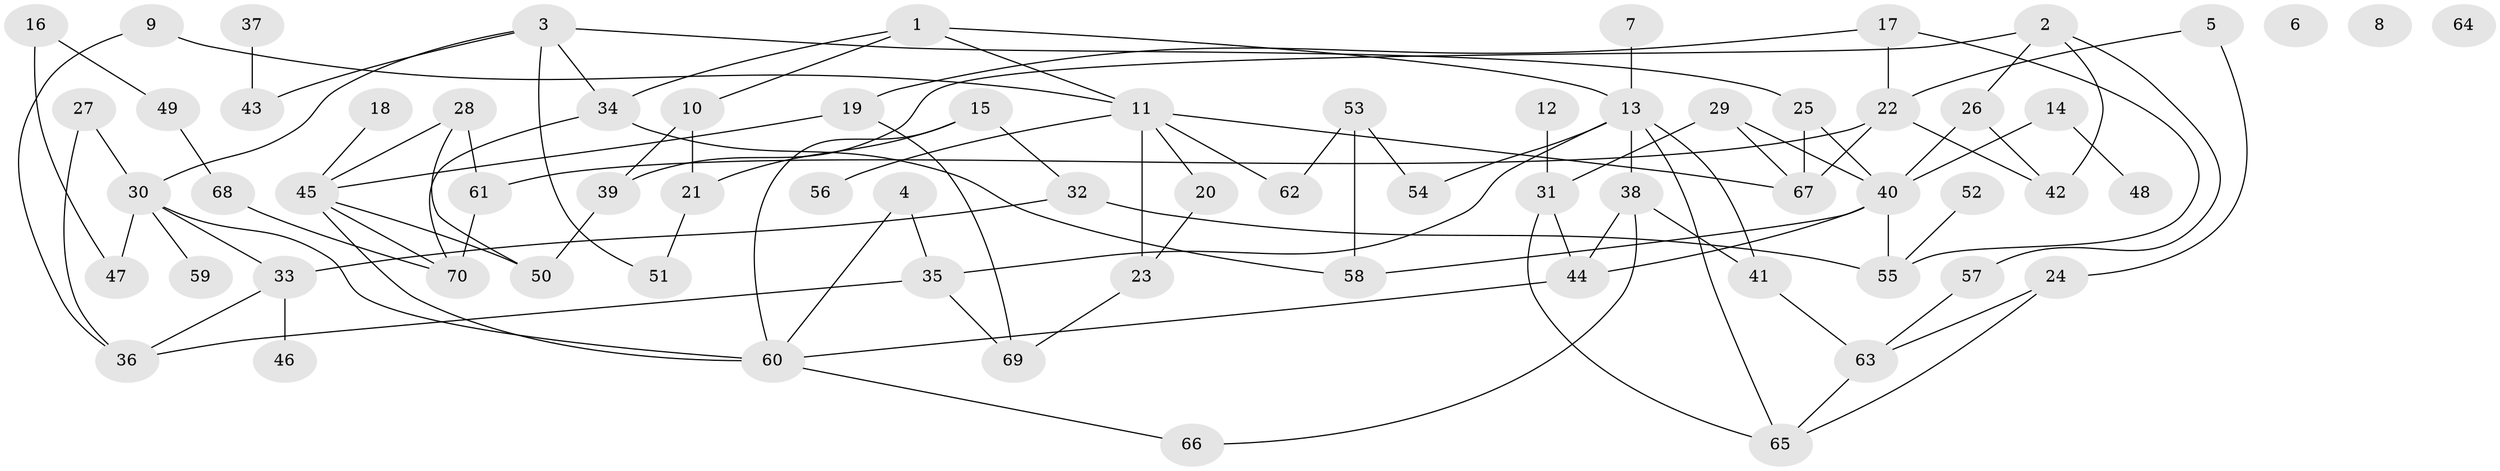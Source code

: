 // Generated by graph-tools (version 1.1) at 2025/25/03/09/25 03:25:19]
// undirected, 70 vertices, 103 edges
graph export_dot {
graph [start="1"]
  node [color=gray90,style=filled];
  1;
  2;
  3;
  4;
  5;
  6;
  7;
  8;
  9;
  10;
  11;
  12;
  13;
  14;
  15;
  16;
  17;
  18;
  19;
  20;
  21;
  22;
  23;
  24;
  25;
  26;
  27;
  28;
  29;
  30;
  31;
  32;
  33;
  34;
  35;
  36;
  37;
  38;
  39;
  40;
  41;
  42;
  43;
  44;
  45;
  46;
  47;
  48;
  49;
  50;
  51;
  52;
  53;
  54;
  55;
  56;
  57;
  58;
  59;
  60;
  61;
  62;
  63;
  64;
  65;
  66;
  67;
  68;
  69;
  70;
  1 -- 10;
  1 -- 11;
  1 -- 13;
  1 -- 34;
  2 -- 26;
  2 -- 39;
  2 -- 42;
  2 -- 57;
  3 -- 25;
  3 -- 30;
  3 -- 34;
  3 -- 43;
  3 -- 51;
  4 -- 35;
  4 -- 60;
  5 -- 22;
  5 -- 24;
  7 -- 13;
  9 -- 11;
  9 -- 36;
  10 -- 21;
  10 -- 39;
  11 -- 20;
  11 -- 23;
  11 -- 56;
  11 -- 62;
  11 -- 67;
  12 -- 31;
  13 -- 35;
  13 -- 38;
  13 -- 41;
  13 -- 54;
  13 -- 65;
  14 -- 40;
  14 -- 48;
  15 -- 21;
  15 -- 32;
  15 -- 60;
  16 -- 47;
  16 -- 49;
  17 -- 19;
  17 -- 22;
  17 -- 55;
  18 -- 45;
  19 -- 45;
  19 -- 69;
  20 -- 23;
  21 -- 51;
  22 -- 42;
  22 -- 61;
  22 -- 67;
  23 -- 69;
  24 -- 63;
  24 -- 65;
  25 -- 40;
  25 -- 67;
  26 -- 40;
  26 -- 42;
  27 -- 30;
  27 -- 36;
  28 -- 45;
  28 -- 50;
  28 -- 61;
  29 -- 31;
  29 -- 40;
  29 -- 67;
  30 -- 33;
  30 -- 47;
  30 -- 59;
  30 -- 60;
  31 -- 44;
  31 -- 65;
  32 -- 33;
  32 -- 55;
  33 -- 36;
  33 -- 46;
  34 -- 58;
  34 -- 70;
  35 -- 36;
  35 -- 69;
  37 -- 43;
  38 -- 41;
  38 -- 44;
  38 -- 66;
  39 -- 50;
  40 -- 44;
  40 -- 55;
  40 -- 58;
  41 -- 63;
  44 -- 60;
  45 -- 50;
  45 -- 60;
  45 -- 70;
  49 -- 68;
  52 -- 55;
  53 -- 54;
  53 -- 58;
  53 -- 62;
  57 -- 63;
  60 -- 66;
  61 -- 70;
  63 -- 65;
  68 -- 70;
}
